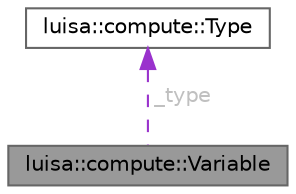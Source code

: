 digraph "luisa::compute::Variable"
{
 // LATEX_PDF_SIZE
  bgcolor="transparent";
  edge [fontname=Helvetica,fontsize=10,labelfontname=Helvetica,labelfontsize=10];
  node [fontname=Helvetica,fontsize=10,shape=box,height=0.2,width=0.4];
  Node1 [id="Node000001",label="luisa::compute::Variable",height=0.2,width=0.4,color="gray40", fillcolor="grey60", style="filled", fontcolor="black",tooltip="Variable class"];
  Node2 -> Node1 [id="edge2_Node000001_Node000002",dir="back",color="darkorchid3",style="dashed",tooltip=" ",label=" _type",fontcolor="grey" ];
  Node2 [id="Node000002",label="luisa::compute::Type",height=0.2,width=0.4,color="gray40", fillcolor="white", style="filled",URL="$classluisa_1_1compute_1_1_type.html",tooltip="Type class"];
}
